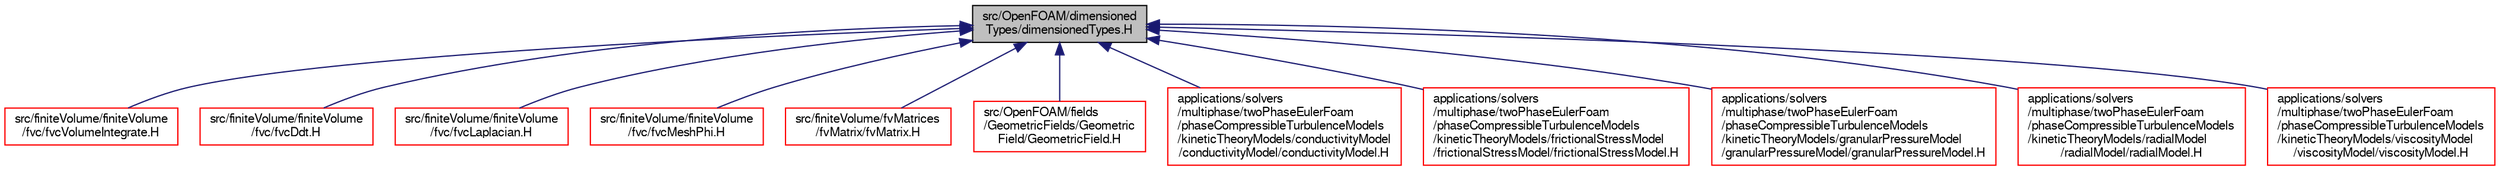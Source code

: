 digraph "src/OpenFOAM/dimensionedTypes/dimensionedTypes.H"
{
  bgcolor="transparent";
  edge [fontname="FreeSans",fontsize="10",labelfontname="FreeSans",labelfontsize="10"];
  node [fontname="FreeSans",fontsize="10",shape=record];
  Node115 [label="src/OpenFOAM/dimensioned\lTypes/dimensionedTypes.H",height=0.2,width=0.4,color="black", fillcolor="grey75", style="filled", fontcolor="black"];
  Node115 -> Node116 [dir="back",color="midnightblue",fontsize="10",style="solid",fontname="FreeSans"];
  Node116 [label="src/finiteVolume/finiteVolume\l/fvc/fvcVolumeIntegrate.H",height=0.2,width=0.4,color="red",URL="$a03050.html",tooltip="Volume integrate volField creating a volField. "];
  Node115 -> Node175 [dir="back",color="midnightblue",fontsize="10",style="solid",fontname="FreeSans"];
  Node175 [label="src/finiteVolume/finiteVolume\l/fvc/fvcDdt.H",height=0.2,width=0.4,color="red",URL="$a02960.html",tooltip="Calculate the first temporal derivative. "];
  Node115 -> Node180 [dir="back",color="midnightblue",fontsize="10",style="solid",fontname="FreeSans"];
  Node180 [label="src/finiteVolume/finiteVolume\l/fvc/fvcLaplacian.H",height=0.2,width=0.4,color="red",URL="$a02984.html",tooltip="Calculate the laplacian of the given field. "];
  Node115 -> Node184 [dir="back",color="midnightblue",fontsize="10",style="solid",fontname="FreeSans"];
  Node184 [label="src/finiteVolume/finiteVolume\l/fvc/fvcMeshPhi.H",height=0.2,width=0.4,color="red",URL="$a02996.html",tooltip="Calculate the mesh motion flux and convert fluxes from absolute to relative and back. "];
  Node115 -> Node189 [dir="back",color="midnightblue",fontsize="10",style="solid",fontname="FreeSans"];
  Node189 [label="src/finiteVolume/fvMatrices\l/fvMatrix/fvMatrix.H",height=0.2,width=0.4,color="red",URL="$a03281.html"];
  Node115 -> Node328 [dir="back",color="midnightblue",fontsize="10",style="solid",fontname="FreeSans"];
  Node328 [label="src/OpenFOAM/fields\l/GeometricFields/Geometric\lField/GeometricField.H",height=0.2,width=0.4,color="red",URL="$a09809.html"];
  Node115 -> Node1651 [dir="back",color="midnightblue",fontsize="10",style="solid",fontname="FreeSans"];
  Node1651 [label="applications/solvers\l/multiphase/twoPhaseEulerFoam\l/phaseCompressibleTurbulenceModels\l/kineticTheoryModels/conductivityModel\l/conductivityModel/conductivityModel.H",height=0.2,width=0.4,color="red",URL="$a20810.html"];
  Node115 -> Node1655 [dir="back",color="midnightblue",fontsize="10",style="solid",fontname="FreeSans"];
  Node1655 [label="applications/solvers\l/multiphase/twoPhaseEulerFoam\l/phaseCompressibleTurbulenceModels\l/kineticTheoryModels/frictionalStressModel\l/frictionalStressModel/frictionalStressModel.H",height=0.2,width=0.4,color="red",URL="$a20849.html"];
  Node115 -> Node1658 [dir="back",color="midnightblue",fontsize="10",style="solid",fontname="FreeSans"];
  Node1658 [label="applications/solvers\l/multiphase/twoPhaseEulerFoam\l/phaseCompressibleTurbulenceModels\l/kineticTheoryModels/granularPressureModel\l/granularPressureModel/granularPressureModel.H",height=0.2,width=0.4,color="red",URL="$a20870.html"];
  Node115 -> Node1661 [dir="back",color="midnightblue",fontsize="10",style="solid",fontname="FreeSans"];
  Node1661 [label="applications/solvers\l/multiphase/twoPhaseEulerFoam\l/phaseCompressibleTurbulenceModels\l/kineticTheoryModels/radialModel\l/radialModel/radialModel.H",height=0.2,width=0.4,color="red",URL="$a20912.html"];
  Node115 -> Node1665 [dir="back",color="midnightblue",fontsize="10",style="solid",fontname="FreeSans"];
  Node1665 [label="applications/solvers\l/multiphase/twoPhaseEulerFoam\l/phaseCompressibleTurbulenceModels\l/kineticTheoryModels/viscosityModel\l/viscosityModel/viscosityModel.H",height=0.2,width=0.4,color="red",URL="$a39722.html"];
}
